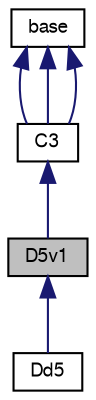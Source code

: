 digraph "D5v1"
{
  edge [fontname="FreeSans",fontsize="9",labelfontname="FreeSans",labelfontsize="9"];
  node [fontname="FreeSans",fontsize="9",shape=record];
  Node1 [label="D5v1",height=0.2,width=0.4,color="black", fillcolor="grey75", style="filled" fontcolor="black"];
  Node2 -> Node1 [dir="back",color="midnightblue",fontsize="9",style="solid",fontname="FreeSans"];
  Node2 [label="C3",height=0.2,width=0.4,color="black", fillcolor="white", style="filled",URL="$struct_c3.html"];
  Node3 -> Node2 [dir="back",color="midnightblue",fontsize="9",style="solid",fontname="FreeSans"];
  Node3 [label="base",height=0.2,width=0.4,color="black", fillcolor="white", style="filled",URL="$structbase.html"];
  Node3 -> Node2 [dir="back",color="midnightblue",fontsize="9",style="solid",fontname="FreeSans"];
  Node3 -> Node2 [dir="back",color="midnightblue",fontsize="9",style="solid",fontname="FreeSans"];
  Node1 -> Node4 [dir="back",color="midnightblue",fontsize="9",style="solid",fontname="FreeSans"];
  Node4 [label="Dd5",height=0.2,width=0.4,color="black", fillcolor="white", style="filled",URL="$struct_dd5.html"];
}
